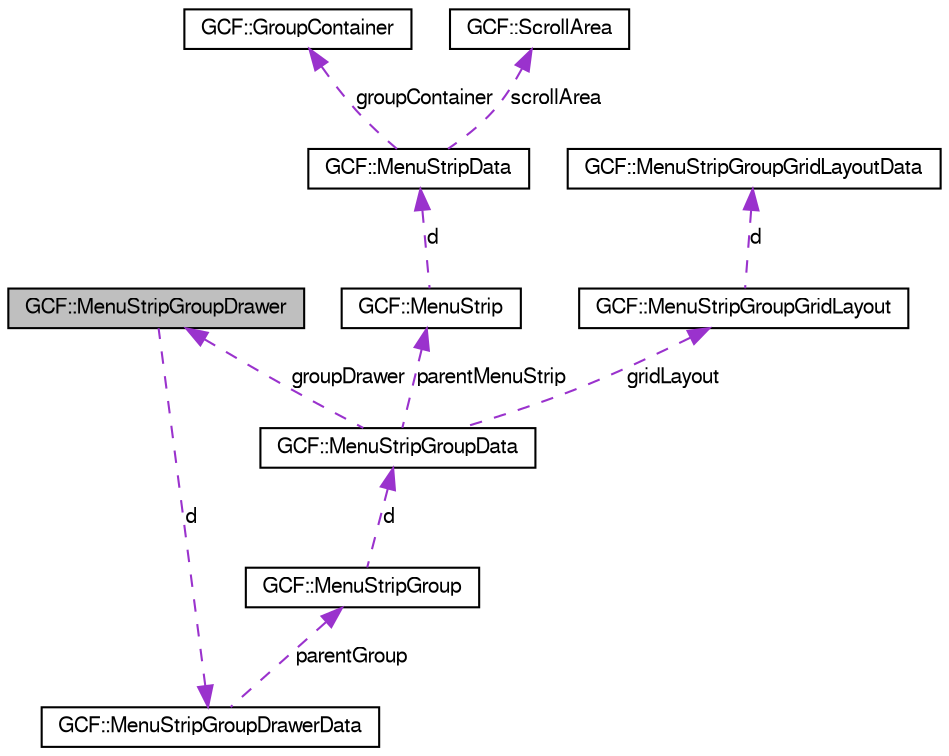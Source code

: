 digraph G
{
  bgcolor="transparent";
  edge [fontname="FreeSans",fontsize=10,labelfontname="FreeSans",labelfontsize=10];
  node [fontname="FreeSans",fontsize=10,shape=record];
  Node1 [label="GCF::MenuStripGroupDrawer",height=0.2,width=0.4,color="black", fillcolor="grey75", style="filled" fontcolor="black"];
  Node2 -> Node1 [dir=back,color="darkorchid3",fontsize=10,style="dashed",label="d",fontname="FreeSans"];
  Node2 [label="GCF::MenuStripGroupDrawerData",height=0.2,width=0.4,color="black",URL="$struct_g_c_f_1_1_menu_strip_group_drawer_data.html"];
  Node3 -> Node2 [dir=back,color="darkorchid3",fontsize=10,style="dashed",label="parentGroup",fontname="FreeSans"];
  Node3 [label="GCF::MenuStripGroup",height=0.2,width=0.4,color="black",URL="$class_g_c_f_1_1_menu_strip_group.html"];
  Node4 -> Node3 [dir=back,color="darkorchid3",fontsize=10,style="dashed",label="d",fontname="FreeSans"];
  Node4 [label="GCF::MenuStripGroupData",height=0.2,width=0.4,color="black",URL="$struct_g_c_f_1_1_menu_strip_group_data.html"];
  Node5 -> Node4 [dir=back,color="darkorchid3",fontsize=10,style="dashed",label="parentMenuStrip",fontname="FreeSans"];
  Node5 [label="GCF::MenuStrip",height=0.2,width=0.4,color="black",URL="$class_g_c_f_1_1_menu_strip.html",tooltip="A Menu/Toolbar replacement widget."];
  Node6 -> Node5 [dir=back,color="darkorchid3",fontsize=10,style="dashed",label="d",fontname="FreeSans"];
  Node6 [label="GCF::MenuStripData",height=0.2,width=0.4,color="black",URL="$struct_g_c_f_1_1_menu_strip_data.html"];
  Node7 -> Node6 [dir=back,color="darkorchid3",fontsize=10,style="dashed",label="groupContainer",fontname="FreeSans"];
  Node7 [label="GCF::GroupContainer",height=0.2,width=0.4,color="black",URL="$class_g_c_f_1_1_group_container.html"];
  Node8 -> Node6 [dir=back,color="darkorchid3",fontsize=10,style="dashed",label="scrollArea",fontname="FreeSans"];
  Node8 [label="GCF::ScrollArea",height=0.2,width=0.4,color="black",URL="$class_g_c_f_1_1_scroll_area.html"];
  Node9 -> Node4 [dir=back,color="darkorchid3",fontsize=10,style="dashed",label="gridLayout",fontname="FreeSans"];
  Node9 [label="GCF::MenuStripGroupGridLayout",height=0.2,width=0.4,color="black",URL="$class_g_c_f_1_1_menu_strip_group_grid_layout.html"];
  Node10 -> Node9 [dir=back,color="darkorchid3",fontsize=10,style="dashed",label="d",fontname="FreeSans"];
  Node10 [label="GCF::MenuStripGroupGridLayoutData",height=0.2,width=0.4,color="black",URL="$struct_g_c_f_1_1_menu_strip_group_grid_layout_data.html"];
  Node1 -> Node4 [dir=back,color="darkorchid3",fontsize=10,style="dashed",label="groupDrawer",fontname="FreeSans"];
}
